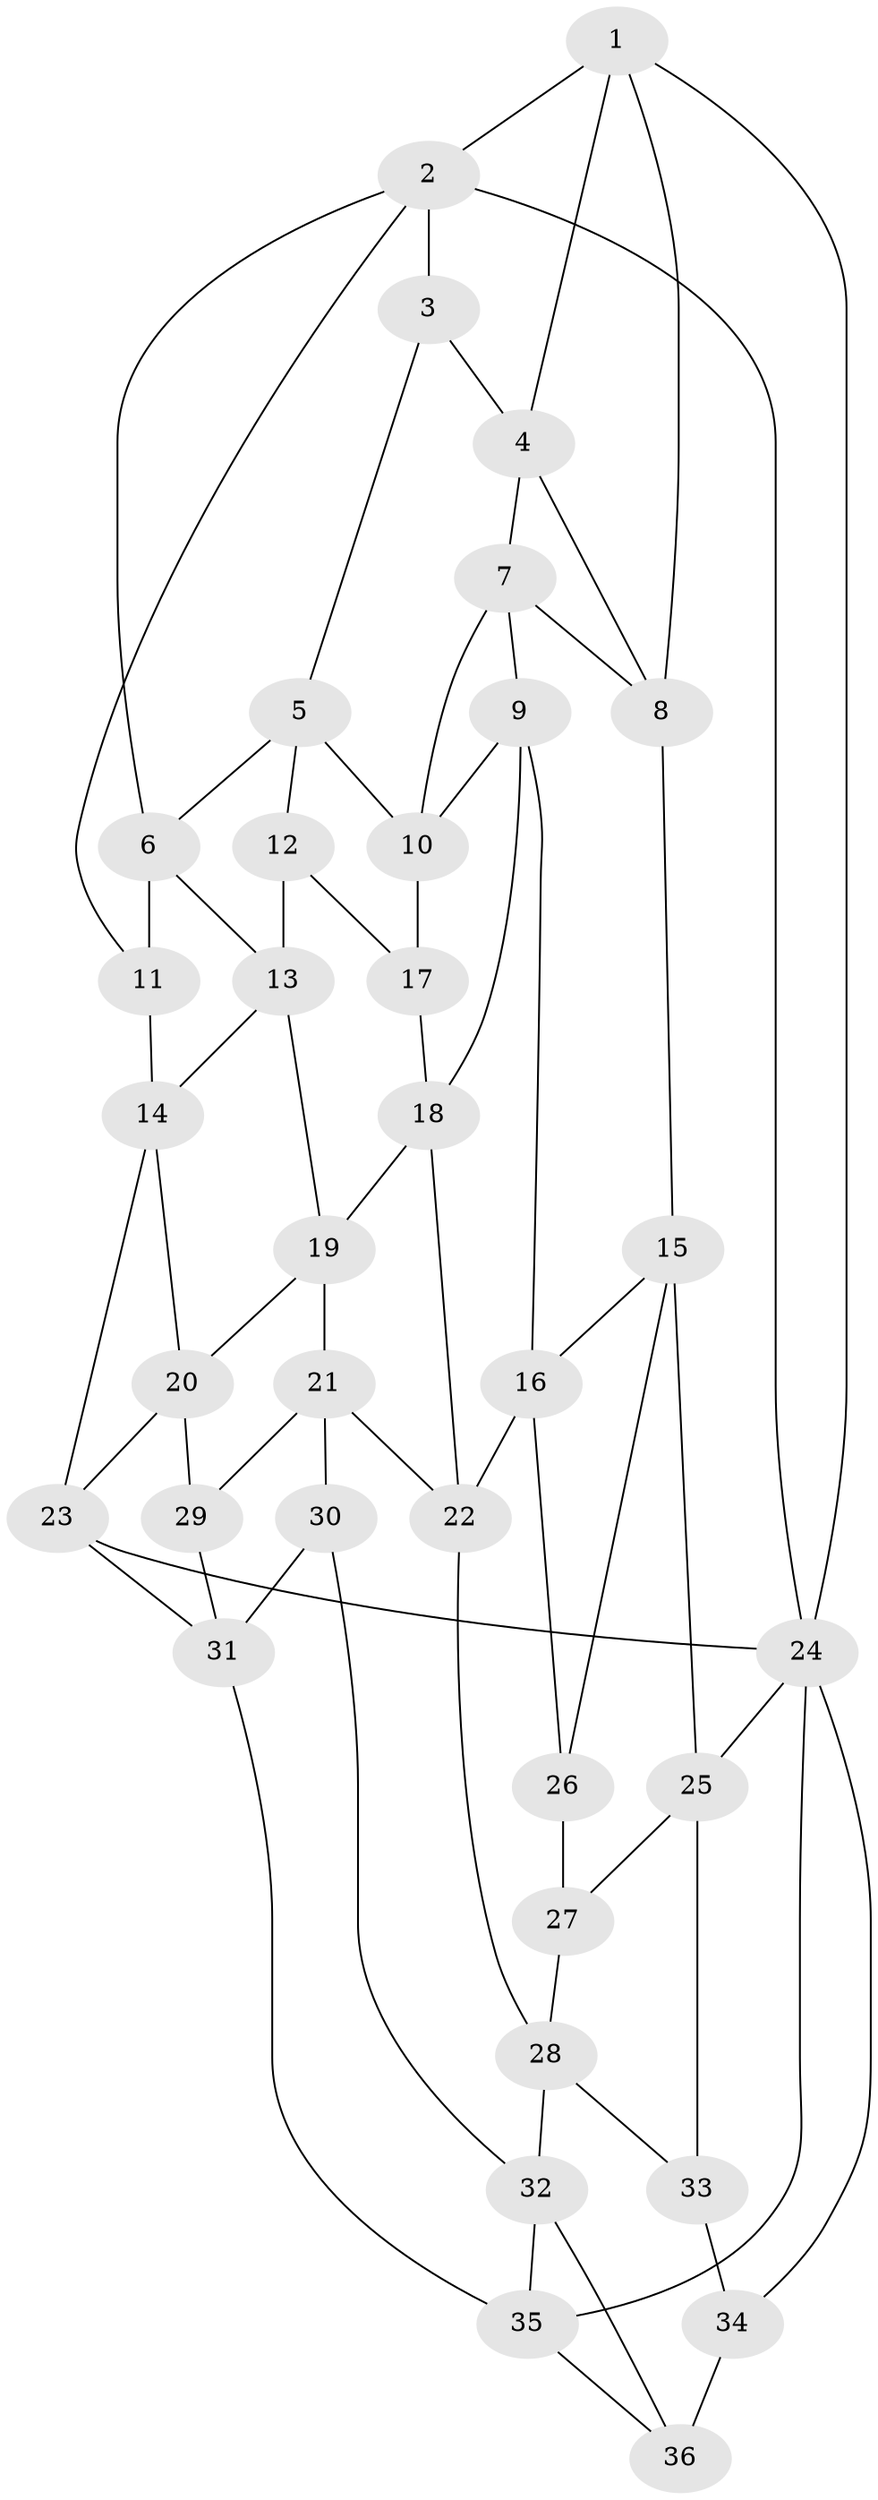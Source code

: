 // original degree distribution, {3: 0.029411764705882353, 5: 0.5294117647058824, 4: 0.23529411764705882, 6: 0.20588235294117646}
// Generated by graph-tools (version 1.1) at 2025/27/03/09/25 03:27:17]
// undirected, 36 vertices, 68 edges
graph export_dot {
graph [start="1"]
  node [color=gray90,style=filled];
  1;
  2;
  3;
  4;
  5;
  6;
  7;
  8;
  9;
  10;
  11;
  12;
  13;
  14;
  15;
  16;
  17;
  18;
  19;
  20;
  21;
  22;
  23;
  24;
  25;
  26;
  27;
  28;
  29;
  30;
  31;
  32;
  33;
  34;
  35;
  36;
  1 -- 2 [weight=1.0];
  1 -- 4 [weight=1.0];
  1 -- 8 [weight=1.0];
  1 -- 24 [weight=1.0];
  2 -- 3 [weight=1.0];
  2 -- 6 [weight=1.0];
  2 -- 11 [weight=1.0];
  2 -- 24 [weight=1.0];
  3 -- 4 [weight=1.0];
  3 -- 5 [weight=1.0];
  4 -- 7 [weight=1.0];
  4 -- 8 [weight=1.0];
  5 -- 6 [weight=1.0];
  5 -- 10 [weight=1.0];
  5 -- 12 [weight=1.0];
  6 -- 11 [weight=1.0];
  6 -- 13 [weight=1.0];
  7 -- 8 [weight=1.0];
  7 -- 9 [weight=1.0];
  7 -- 10 [weight=1.0];
  8 -- 15 [weight=1.0];
  9 -- 10 [weight=1.0];
  9 -- 16 [weight=1.0];
  9 -- 18 [weight=1.0];
  10 -- 17 [weight=1.0];
  11 -- 14 [weight=1.0];
  12 -- 13 [weight=1.0];
  12 -- 17 [weight=2.0];
  13 -- 14 [weight=1.0];
  13 -- 19 [weight=1.0];
  14 -- 20 [weight=1.0];
  14 -- 23 [weight=1.0];
  15 -- 16 [weight=1.0];
  15 -- 25 [weight=1.0];
  15 -- 26 [weight=1.0];
  16 -- 22 [weight=1.0];
  16 -- 26 [weight=1.0];
  17 -- 18 [weight=1.0];
  18 -- 19 [weight=1.0];
  18 -- 22 [weight=1.0];
  19 -- 20 [weight=1.0];
  19 -- 21 [weight=1.0];
  20 -- 23 [weight=1.0];
  20 -- 29 [weight=1.0];
  21 -- 22 [weight=1.0];
  21 -- 29 [weight=1.0];
  21 -- 30 [weight=1.0];
  22 -- 28 [weight=1.0];
  23 -- 24 [weight=1.0];
  23 -- 31 [weight=1.0];
  24 -- 25 [weight=1.0];
  24 -- 34 [weight=1.0];
  24 -- 35 [weight=1.0];
  25 -- 27 [weight=1.0];
  25 -- 33 [weight=1.0];
  26 -- 27 [weight=2.0];
  27 -- 28 [weight=1.0];
  28 -- 32 [weight=1.0];
  28 -- 33 [weight=1.0];
  29 -- 31 [weight=1.0];
  30 -- 31 [weight=1.0];
  30 -- 32 [weight=1.0];
  31 -- 35 [weight=1.0];
  32 -- 35 [weight=1.0];
  32 -- 36 [weight=1.0];
  33 -- 34 [weight=1.0];
  34 -- 36 [weight=2.0];
  35 -- 36 [weight=1.0];
}
